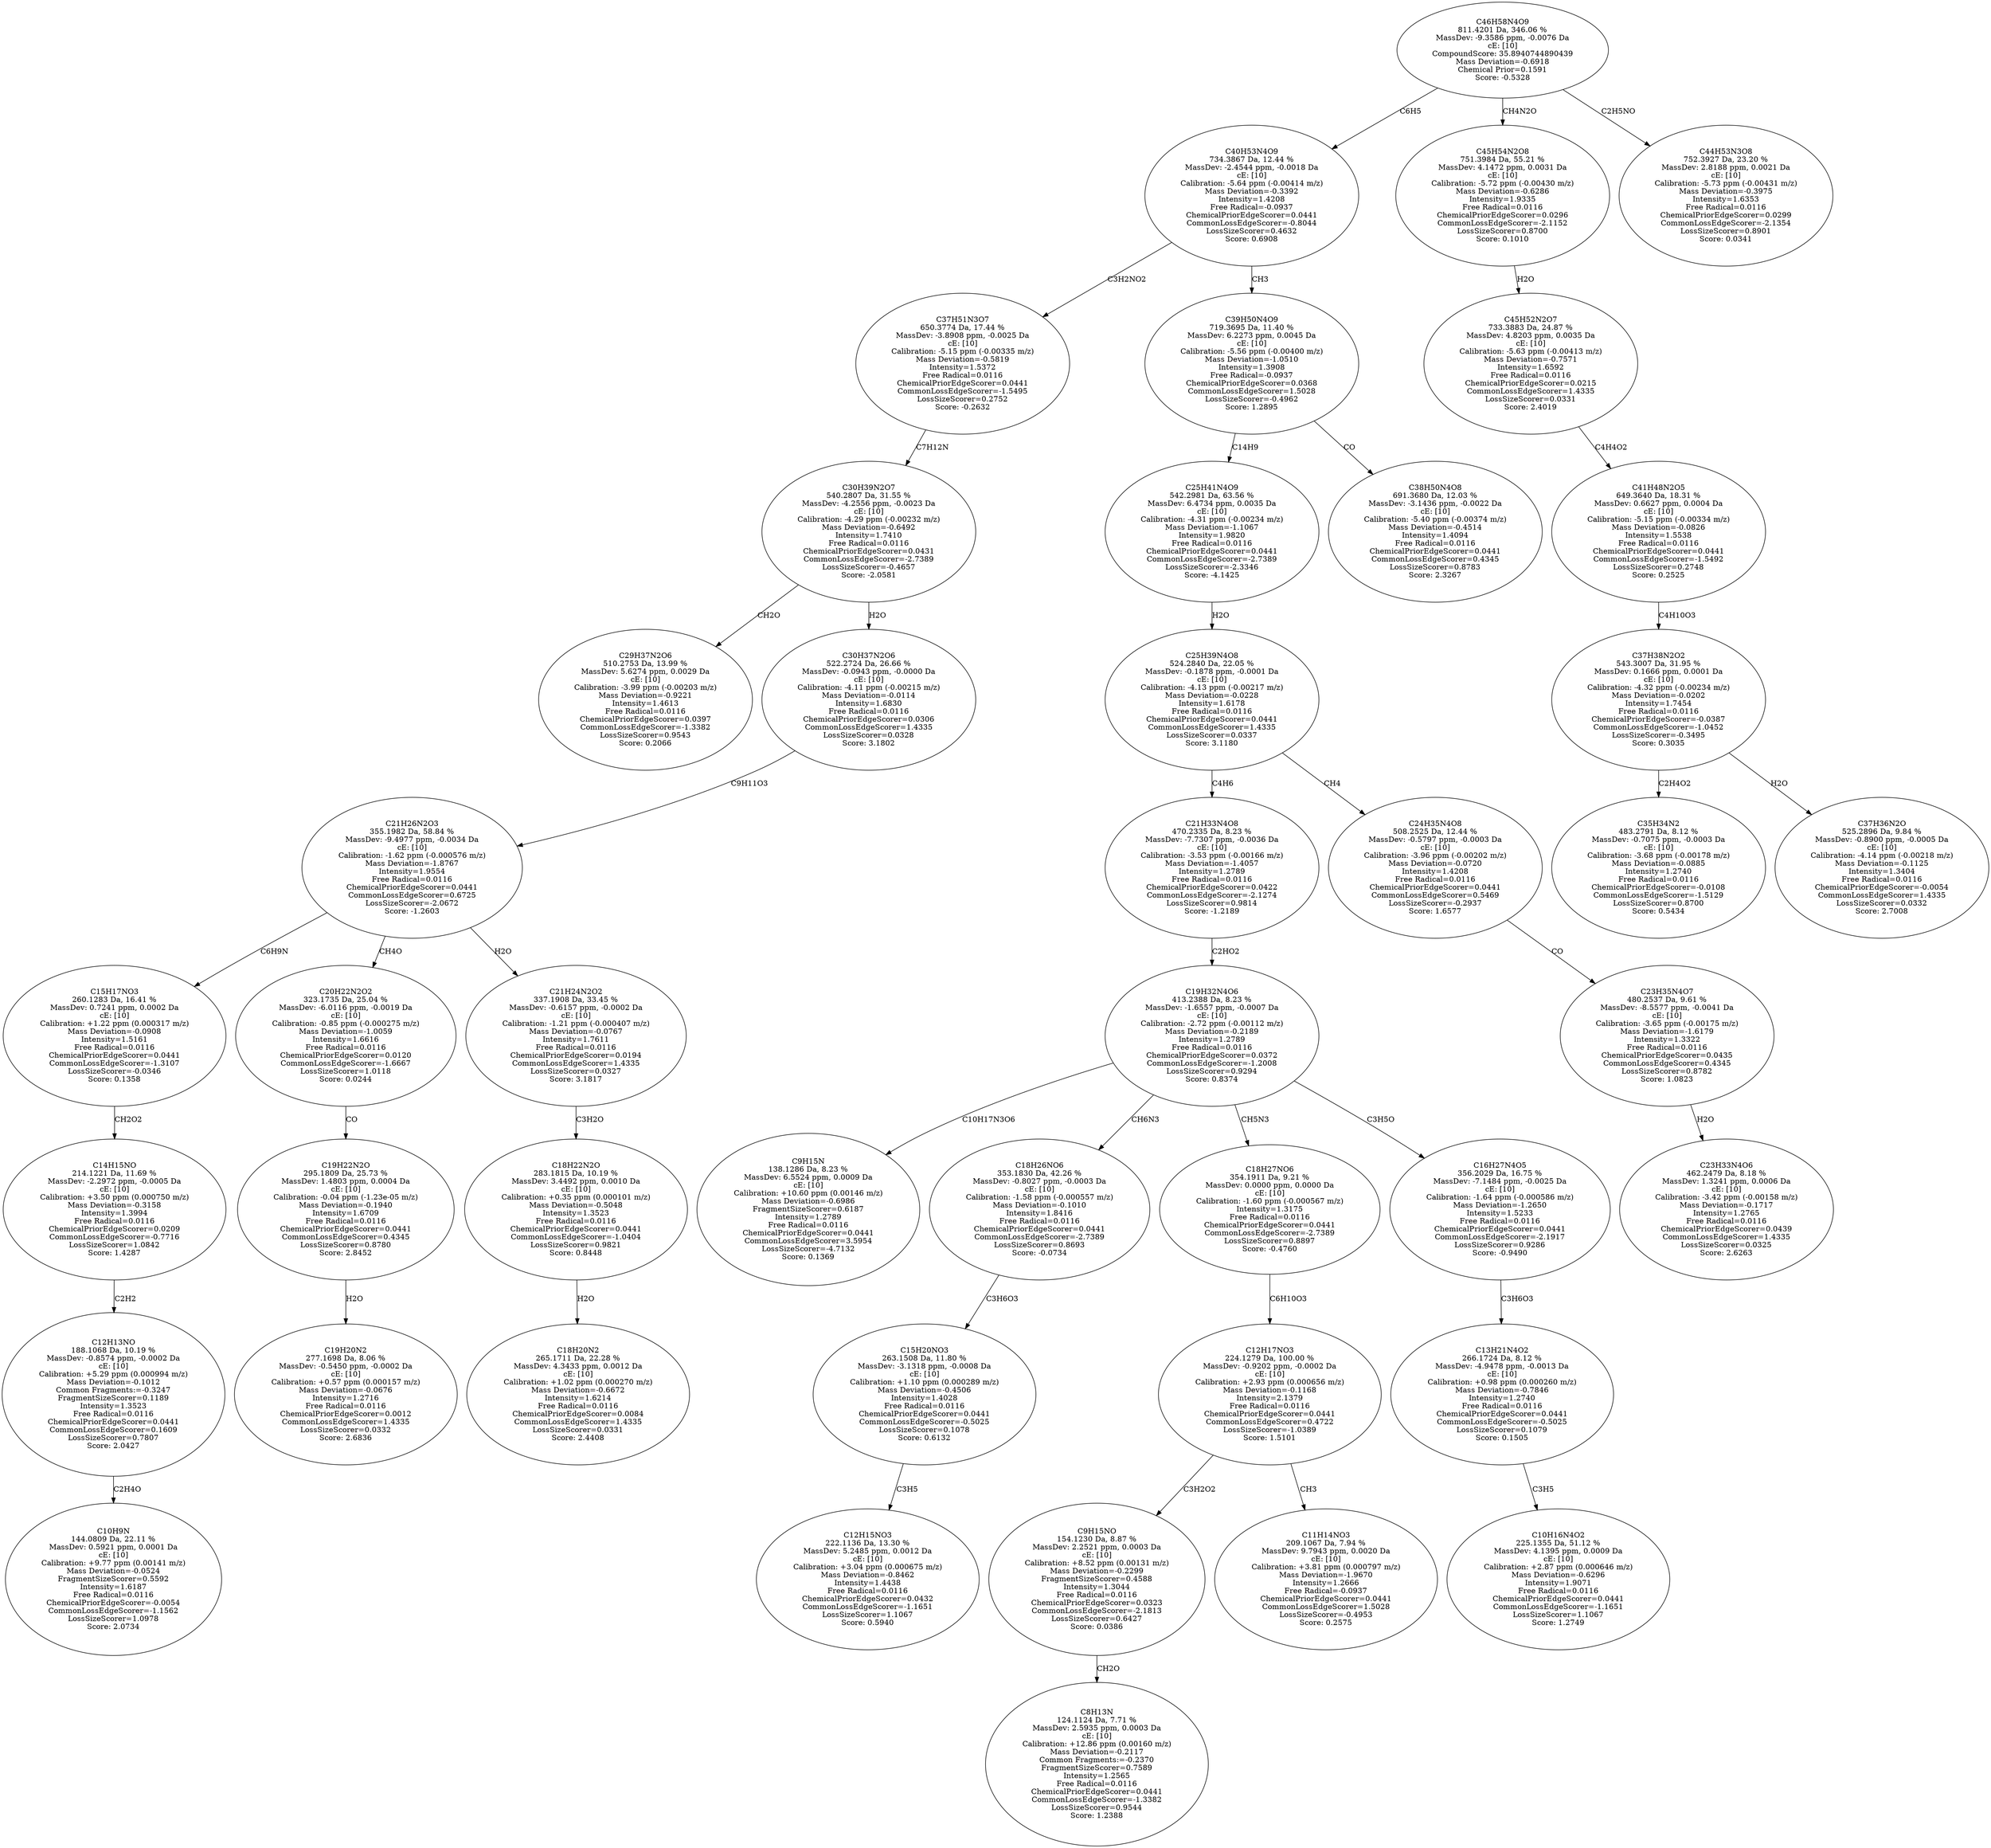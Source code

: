 strict digraph {
v1 [label="C29H37N2O6\n510.2753 Da, 13.99 %\nMassDev: 5.6274 ppm, 0.0029 Da\ncE: [10]\nCalibration: -3.99 ppm (-0.00203 m/z)\nMass Deviation=-0.9221\nIntensity=1.4613\nFree Radical=0.0116\nChemicalPriorEdgeScorer=0.0397\nCommonLossEdgeScorer=-1.3382\nLossSizeScorer=0.9543\nScore: 0.2066"];
v2 [label="C10H9N\n144.0809 Da, 22.11 %\nMassDev: 0.5921 ppm, 0.0001 Da\ncE: [10]\nCalibration: +9.77 ppm (0.00141 m/z)\nMass Deviation=-0.0524\nFragmentSizeScorer=0.5592\nIntensity=1.6187\nFree Radical=0.0116\nChemicalPriorEdgeScorer=-0.0054\nCommonLossEdgeScorer=-1.1562\nLossSizeScorer=1.0978\nScore: 2.0734"];
v3 [label="C12H13NO\n188.1068 Da, 10.19 %\nMassDev: -0.8574 ppm, -0.0002 Da\ncE: [10]\nCalibration: +5.29 ppm (0.000994 m/z)\nMass Deviation=-0.1012\nCommon Fragments:=-0.3247\nFragmentSizeScorer=0.1189\nIntensity=1.3523\nFree Radical=0.0116\nChemicalPriorEdgeScorer=0.0441\nCommonLossEdgeScorer=0.1609\nLossSizeScorer=0.7807\nScore: 2.0427"];
v4 [label="C14H15NO\n214.1221 Da, 11.69 %\nMassDev: -2.2972 ppm, -0.0005 Da\ncE: [10]\nCalibration: +3.50 ppm (0.000750 m/z)\nMass Deviation=-0.3158\nIntensity=1.3994\nFree Radical=0.0116\nChemicalPriorEdgeScorer=0.0209\nCommonLossEdgeScorer=-0.7716\nLossSizeScorer=1.0842\nScore: 1.4287"];
v5 [label="C15H17NO3\n260.1283 Da, 16.41 %\nMassDev: 0.7241 ppm, 0.0002 Da\ncE: [10]\nCalibration: +1.22 ppm (0.000317 m/z)\nMass Deviation=-0.0908\nIntensity=1.5161\nFree Radical=0.0116\nChemicalPriorEdgeScorer=0.0441\nCommonLossEdgeScorer=-1.3107\nLossSizeScorer=-0.0346\nScore: 0.1358"];
v6 [label="C19H20N2\n277.1698 Da, 8.06 %\nMassDev: -0.5450 ppm, -0.0002 Da\ncE: [10]\nCalibration: +0.57 ppm (0.000157 m/z)\nMass Deviation=-0.0676\nIntensity=1.2716\nFree Radical=0.0116\nChemicalPriorEdgeScorer=0.0012\nCommonLossEdgeScorer=1.4335\nLossSizeScorer=0.0332\nScore: 2.6836"];
v7 [label="C19H22N2O\n295.1809 Da, 25.73 %\nMassDev: 1.4803 ppm, 0.0004 Da\ncE: [10]\nCalibration: -0.04 ppm (-1.23e-05 m/z)\nMass Deviation=-0.1940\nIntensity=1.6709\nFree Radical=0.0116\nChemicalPriorEdgeScorer=0.0441\nCommonLossEdgeScorer=0.4345\nLossSizeScorer=0.8780\nScore: 2.8452"];
v8 [label="C20H22N2O2\n323.1735 Da, 25.04 %\nMassDev: -6.0116 ppm, -0.0019 Da\ncE: [10]\nCalibration: -0.85 ppm (-0.000275 m/z)\nMass Deviation=-1.0059\nIntensity=1.6616\nFree Radical=0.0116\nChemicalPriorEdgeScorer=0.0120\nCommonLossEdgeScorer=-1.6667\nLossSizeScorer=1.0118\nScore: 0.0244"];
v9 [label="C18H20N2\n265.1711 Da, 22.28 %\nMassDev: 4.3433 ppm, 0.0012 Da\ncE: [10]\nCalibration: +1.02 ppm (0.000270 m/z)\nMass Deviation=-0.6672\nIntensity=1.6214\nFree Radical=0.0116\nChemicalPriorEdgeScorer=0.0084\nCommonLossEdgeScorer=1.4335\nLossSizeScorer=0.0331\nScore: 2.4408"];
v10 [label="C18H22N2O\n283.1815 Da, 10.19 %\nMassDev: 3.4492 ppm, 0.0010 Da\ncE: [10]\nCalibration: +0.35 ppm (0.000101 m/z)\nMass Deviation=-0.5048\nIntensity=1.3523\nFree Radical=0.0116\nChemicalPriorEdgeScorer=0.0441\nCommonLossEdgeScorer=-1.0404\nLossSizeScorer=0.9821\nScore: 0.8448"];
v11 [label="C21H24N2O2\n337.1908 Da, 33.45 %\nMassDev: -0.6157 ppm, -0.0002 Da\ncE: [10]\nCalibration: -1.21 ppm (-0.000407 m/z)\nMass Deviation=-0.0767\nIntensity=1.7611\nFree Radical=0.0116\nChemicalPriorEdgeScorer=0.0194\nCommonLossEdgeScorer=1.4335\nLossSizeScorer=0.0327\nScore: 3.1817"];
v12 [label="C21H26N2O3\n355.1982 Da, 58.84 %\nMassDev: -9.4977 ppm, -0.0034 Da\ncE: [10]\nCalibration: -1.62 ppm (-0.000576 m/z)\nMass Deviation=-1.8767\nIntensity=1.9554\nFree Radical=0.0116\nChemicalPriorEdgeScorer=0.0441\nCommonLossEdgeScorer=0.6725\nLossSizeScorer=-2.0672\nScore: -1.2603"];
v13 [label="C30H37N2O6\n522.2724 Da, 26.66 %\nMassDev: -0.0943 ppm, -0.0000 Da\ncE: [10]\nCalibration: -4.11 ppm (-0.00215 m/z)\nMass Deviation=-0.0114\nIntensity=1.6830\nFree Radical=0.0116\nChemicalPriorEdgeScorer=0.0306\nCommonLossEdgeScorer=1.4335\nLossSizeScorer=0.0328\nScore: 3.1802"];
v14 [label="C30H39N2O7\n540.2807 Da, 31.55 %\nMassDev: -4.2556 ppm, -0.0023 Da\ncE: [10]\nCalibration: -4.29 ppm (-0.00232 m/z)\nMass Deviation=-0.6492\nIntensity=1.7410\nFree Radical=0.0116\nChemicalPriorEdgeScorer=0.0431\nCommonLossEdgeScorer=-2.7389\nLossSizeScorer=-0.4657\nScore: -2.0581"];
v15 [label="C37H51N3O7\n650.3774 Da, 17.44 %\nMassDev: -3.8908 ppm, -0.0025 Da\ncE: [10]\nCalibration: -5.15 ppm (-0.00335 m/z)\nMass Deviation=-0.5819\nIntensity=1.5372\nFree Radical=0.0116\nChemicalPriorEdgeScorer=0.0441\nCommonLossEdgeScorer=-1.5495\nLossSizeScorer=0.2752\nScore: -0.2632"];
v16 [label="C9H15N\n138.1286 Da, 8.23 %\nMassDev: 6.5524 ppm, 0.0009 Da\ncE: [10]\nCalibration: +10.60 ppm (0.00146 m/z)\nMass Deviation=-0.6986\nFragmentSizeScorer=0.6187\nIntensity=1.2789\nFree Radical=0.0116\nChemicalPriorEdgeScorer=0.0441\nCommonLossEdgeScorer=3.5954\nLossSizeScorer=-4.7132\nScore: 0.1369"];
v17 [label="C12H15NO3\n222.1136 Da, 13.30 %\nMassDev: 5.2485 ppm, 0.0012 Da\ncE: [10]\nCalibration: +3.04 ppm (0.000675 m/z)\nMass Deviation=-0.8462\nIntensity=1.4438\nFree Radical=0.0116\nChemicalPriorEdgeScorer=0.0432\nCommonLossEdgeScorer=-1.1651\nLossSizeScorer=1.1067\nScore: 0.5940"];
v18 [label="C15H20NO3\n263.1508 Da, 11.80 %\nMassDev: -3.1318 ppm, -0.0008 Da\ncE: [10]\nCalibration: +1.10 ppm (0.000289 m/z)\nMass Deviation=-0.4506\nIntensity=1.4028\nFree Radical=0.0116\nChemicalPriorEdgeScorer=0.0441\nCommonLossEdgeScorer=-0.5025\nLossSizeScorer=0.1078\nScore: 0.6132"];
v19 [label="C18H26NO6\n353.1830 Da, 42.26 %\nMassDev: -0.8027 ppm, -0.0003 Da\ncE: [10]\nCalibration: -1.58 ppm (-0.000557 m/z)\nMass Deviation=-0.1010\nIntensity=1.8416\nFree Radical=0.0116\nChemicalPriorEdgeScorer=0.0441\nCommonLossEdgeScorer=-2.7389\nLossSizeScorer=0.8693\nScore: -0.0734"];
v20 [label="C8H13N\n124.1124 Da, 7.71 %\nMassDev: 2.5935 ppm, 0.0003 Da\ncE: [10]\nCalibration: +12.86 ppm (0.00160 m/z)\nMass Deviation=-0.2117\nCommon Fragments:=-0.2370\nFragmentSizeScorer=0.7589\nIntensity=1.2565\nFree Radical=0.0116\nChemicalPriorEdgeScorer=0.0441\nCommonLossEdgeScorer=-1.3382\nLossSizeScorer=0.9544\nScore: 1.2388"];
v21 [label="C9H15NO\n154.1230 Da, 8.87 %\nMassDev: 2.2521 ppm, 0.0003 Da\ncE: [10]\nCalibration: +8.52 ppm (0.00131 m/z)\nMass Deviation=-0.2299\nFragmentSizeScorer=0.4588\nIntensity=1.3044\nFree Radical=0.0116\nChemicalPriorEdgeScorer=0.0323\nCommonLossEdgeScorer=-2.1813\nLossSizeScorer=0.6427\nScore: 0.0386"];
v22 [label="C11H14NO3\n209.1067 Da, 7.94 %\nMassDev: 9.7943 ppm, 0.0020 Da\ncE: [10]\nCalibration: +3.81 ppm (0.000797 m/z)\nMass Deviation=-1.9670\nIntensity=1.2666\nFree Radical=-0.0937\nChemicalPriorEdgeScorer=0.0441\nCommonLossEdgeScorer=1.5028\nLossSizeScorer=-0.4953\nScore: 0.2575"];
v23 [label="C12H17NO3\n224.1279 Da, 100.00 %\nMassDev: -0.9202 ppm, -0.0002 Da\ncE: [10]\nCalibration: +2.93 ppm (0.000656 m/z)\nMass Deviation=-0.1168\nIntensity=2.1379\nFree Radical=0.0116\nChemicalPriorEdgeScorer=0.0441\nCommonLossEdgeScorer=0.4722\nLossSizeScorer=-1.0389\nScore: 1.5101"];
v24 [label="C18H27NO6\n354.1911 Da, 9.21 %\nMassDev: 0.0000 ppm, 0.0000 Da\ncE: [10]\nCalibration: -1.60 ppm (-0.000567 m/z)\nIntensity=1.3175\nFree Radical=0.0116\nChemicalPriorEdgeScorer=0.0441\nCommonLossEdgeScorer=-2.7389\nLossSizeScorer=0.8897\nScore: -0.4760"];
v25 [label="C10H16N4O2\n225.1355 Da, 51.12 %\nMassDev: 4.1395 ppm, 0.0009 Da\ncE: [10]\nCalibration: +2.87 ppm (0.000646 m/z)\nMass Deviation=-0.6296\nIntensity=1.9071\nFree Radical=0.0116\nChemicalPriorEdgeScorer=0.0441\nCommonLossEdgeScorer=-1.1651\nLossSizeScorer=1.1067\nScore: 1.2749"];
v26 [label="C13H21N4O2\n266.1724 Da, 8.12 %\nMassDev: -4.9478 ppm, -0.0013 Da\ncE: [10]\nCalibration: +0.98 ppm (0.000260 m/z)\nMass Deviation=-0.7846\nIntensity=1.2740\nFree Radical=0.0116\nChemicalPriorEdgeScorer=0.0441\nCommonLossEdgeScorer=-0.5025\nLossSizeScorer=0.1079\nScore: 0.1505"];
v27 [label="C16H27N4O5\n356.2029 Da, 16.75 %\nMassDev: -7.1484 ppm, -0.0025 Da\ncE: [10]\nCalibration: -1.64 ppm (-0.000586 m/z)\nMass Deviation=-1.2650\nIntensity=1.5233\nFree Radical=0.0116\nChemicalPriorEdgeScorer=0.0441\nCommonLossEdgeScorer=-2.1917\nLossSizeScorer=0.9286\nScore: -0.9490"];
v28 [label="C19H32N4O6\n413.2388 Da, 8.23 %\nMassDev: -1.6557 ppm, -0.0007 Da\ncE: [10]\nCalibration: -2.72 ppm (-0.00112 m/z)\nMass Deviation=-0.2189\nIntensity=1.2789\nFree Radical=0.0116\nChemicalPriorEdgeScorer=0.0372\nCommonLossEdgeScorer=-1.2008\nLossSizeScorer=0.9294\nScore: 0.8374"];
v29 [label="C21H33N4O8\n470.2335 Da, 8.23 %\nMassDev: -7.7307 ppm, -0.0036 Da\ncE: [10]\nCalibration: -3.53 ppm (-0.00166 m/z)\nMass Deviation=-1.4057\nIntensity=1.2789\nFree Radical=0.0116\nChemicalPriorEdgeScorer=0.0422\nCommonLossEdgeScorer=-2.1274\nLossSizeScorer=0.9814\nScore: -1.2189"];
v30 [label="C23H33N4O6\n462.2479 Da, 8.18 %\nMassDev: 1.3241 ppm, 0.0006 Da\ncE: [10]\nCalibration: -3.42 ppm (-0.00158 m/z)\nMass Deviation=-0.1717\nIntensity=1.2765\nFree Radical=0.0116\nChemicalPriorEdgeScorer=0.0439\nCommonLossEdgeScorer=1.4335\nLossSizeScorer=0.0325\nScore: 2.6263"];
v31 [label="C23H35N4O7\n480.2537 Da, 9.61 %\nMassDev: -8.5577 ppm, -0.0041 Da\ncE: [10]\nCalibration: -3.65 ppm (-0.00175 m/z)\nMass Deviation=-1.6179\nIntensity=1.3322\nFree Radical=0.0116\nChemicalPriorEdgeScorer=0.0435\nCommonLossEdgeScorer=0.4345\nLossSizeScorer=0.8782\nScore: 1.0823"];
v32 [label="C24H35N4O8\n508.2525 Da, 12.44 %\nMassDev: -0.5797 ppm, -0.0003 Da\ncE: [10]\nCalibration: -3.96 ppm (-0.00202 m/z)\nMass Deviation=-0.0720\nIntensity=1.4208\nFree Radical=0.0116\nChemicalPriorEdgeScorer=0.0441\nCommonLossEdgeScorer=0.5469\nLossSizeScorer=-0.2937\nScore: 1.6577"];
v33 [label="C25H39N4O8\n524.2840 Da, 22.05 %\nMassDev: -0.1878 ppm, -0.0001 Da\ncE: [10]\nCalibration: -4.13 ppm (-0.00217 m/z)\nMass Deviation=-0.0228\nIntensity=1.6178\nFree Radical=0.0116\nChemicalPriorEdgeScorer=0.0441\nCommonLossEdgeScorer=1.4335\nLossSizeScorer=0.0337\nScore: 3.1180"];
v34 [label="C25H41N4O9\n542.2981 Da, 63.56 %\nMassDev: 6.4734 ppm, 0.0035 Da\ncE: [10]\nCalibration: -4.31 ppm (-0.00234 m/z)\nMass Deviation=-1.1067\nIntensity=1.9820\nFree Radical=0.0116\nChemicalPriorEdgeScorer=0.0441\nCommonLossEdgeScorer=-2.7389\nLossSizeScorer=-2.3346\nScore: -4.1425"];
v35 [label="C38H50N4O8\n691.3680 Da, 12.03 %\nMassDev: -3.1436 ppm, -0.0022 Da\ncE: [10]\nCalibration: -5.40 ppm (-0.00374 m/z)\nMass Deviation=-0.4514\nIntensity=1.4094\nFree Radical=0.0116\nChemicalPriorEdgeScorer=0.0441\nCommonLossEdgeScorer=0.4345\nLossSizeScorer=0.8783\nScore: 2.3267"];
v36 [label="C39H50N4O9\n719.3695 Da, 11.40 %\nMassDev: 6.2273 ppm, 0.0045 Da\ncE: [10]\nCalibration: -5.56 ppm (-0.00400 m/z)\nMass Deviation=-1.0510\nIntensity=1.3908\nFree Radical=-0.0937\nChemicalPriorEdgeScorer=0.0368\nCommonLossEdgeScorer=1.5028\nLossSizeScorer=-0.4962\nScore: 1.2895"];
v37 [label="C40H53N4O9\n734.3867 Da, 12.44 %\nMassDev: -2.4544 ppm, -0.0018 Da\ncE: [10]\nCalibration: -5.64 ppm (-0.00414 m/z)\nMass Deviation=-0.3392\nIntensity=1.4208\nFree Radical=-0.0937\nChemicalPriorEdgeScorer=0.0441\nCommonLossEdgeScorer=-0.8044\nLossSizeScorer=0.4632\nScore: 0.6908"];
v38 [label="C35H34N2\n483.2791 Da, 8.12 %\nMassDev: -0.7075 ppm, -0.0003 Da\ncE: [10]\nCalibration: -3.68 ppm (-0.00178 m/z)\nMass Deviation=-0.0885\nIntensity=1.2740\nFree Radical=0.0116\nChemicalPriorEdgeScorer=-0.0108\nCommonLossEdgeScorer=-1.5129\nLossSizeScorer=0.8700\nScore: 0.5434"];
v39 [label="C37H36N2O\n525.2896 Da, 9.84 %\nMassDev: -0.8900 ppm, -0.0005 Da\ncE: [10]\nCalibration: -4.14 ppm (-0.00218 m/z)\nMass Deviation=-0.1125\nIntensity=1.3404\nFree Radical=0.0116\nChemicalPriorEdgeScorer=-0.0054\nCommonLossEdgeScorer=1.4335\nLossSizeScorer=0.0332\nScore: 2.7008"];
v40 [label="C37H38N2O2\n543.3007 Da, 31.95 %\nMassDev: 0.1666 ppm, 0.0001 Da\ncE: [10]\nCalibration: -4.32 ppm (-0.00234 m/z)\nMass Deviation=-0.0202\nIntensity=1.7454\nFree Radical=0.0116\nChemicalPriorEdgeScorer=-0.0387\nCommonLossEdgeScorer=-1.0452\nLossSizeScorer=-0.3495\nScore: 0.3035"];
v41 [label="C41H48N2O5\n649.3640 Da, 18.31 %\nMassDev: 0.6627 ppm, 0.0004 Da\ncE: [10]\nCalibration: -5.15 ppm (-0.00334 m/z)\nMass Deviation=-0.0826\nIntensity=1.5538\nFree Radical=0.0116\nChemicalPriorEdgeScorer=0.0441\nCommonLossEdgeScorer=-1.5492\nLossSizeScorer=0.2748\nScore: 0.2525"];
v42 [label="C45H52N2O7\n733.3883 Da, 24.87 %\nMassDev: 4.8203 ppm, 0.0035 Da\ncE: [10]\nCalibration: -5.63 ppm (-0.00413 m/z)\nMass Deviation=-0.7571\nIntensity=1.6592\nFree Radical=0.0116\nChemicalPriorEdgeScorer=0.0215\nCommonLossEdgeScorer=1.4335\nLossSizeScorer=0.0331\nScore: 2.4019"];
v43 [label="C45H54N2O8\n751.3984 Da, 55.21 %\nMassDev: 4.1472 ppm, 0.0031 Da\ncE: [10]\nCalibration: -5.72 ppm (-0.00430 m/z)\nMass Deviation=-0.6286\nIntensity=1.9335\nFree Radical=0.0116\nChemicalPriorEdgeScorer=0.0296\nCommonLossEdgeScorer=-2.1152\nLossSizeScorer=0.8700\nScore: 0.1010"];
v44 [label="C44H53N3O8\n752.3927 Da, 23.20 %\nMassDev: 2.8188 ppm, 0.0021 Da\ncE: [10]\nCalibration: -5.73 ppm (-0.00431 m/z)\nMass Deviation=-0.3975\nIntensity=1.6353\nFree Radical=0.0116\nChemicalPriorEdgeScorer=0.0299\nCommonLossEdgeScorer=-2.1354\nLossSizeScorer=0.8901\nScore: 0.0341"];
v45 [label="C46H58N4O9\n811.4201 Da, 346.06 %\nMassDev: -9.3586 ppm, -0.0076 Da\ncE: [10]\nCompoundScore: 35.8940744890439\nMass Deviation=-0.6918\nChemical Prior=0.1591\nScore: -0.5328"];
v14 -> v1 [label="CH2O"];
v3 -> v2 [label="C2H4O"];
v4 -> v3 [label="C2H2"];
v5 -> v4 [label="CH2O2"];
v12 -> v5 [label="C6H9N"];
v7 -> v6 [label="H2O"];
v8 -> v7 [label="CO"];
v12 -> v8 [label="CH4O"];
v10 -> v9 [label="H2O"];
v11 -> v10 [label="C3H2O"];
v12 -> v11 [label="H2O"];
v13 -> v12 [label="C9H11O3"];
v14 -> v13 [label="H2O"];
v15 -> v14 [label="C7H12N"];
v37 -> v15 [label="C3H2NO2"];
v28 -> v16 [label="C10H17N3O6"];
v18 -> v17 [label="C3H5"];
v19 -> v18 [label="C3H6O3"];
v28 -> v19 [label="CH6N3"];
v21 -> v20 [label="CH2O"];
v23 -> v21 [label="C3H2O2"];
v23 -> v22 [label="CH3"];
v24 -> v23 [label="C6H10O3"];
v28 -> v24 [label="CH5N3"];
v26 -> v25 [label="C3H5"];
v27 -> v26 [label="C3H6O3"];
v28 -> v27 [label="C3H5O"];
v29 -> v28 [label="C2HO2"];
v33 -> v29 [label="C4H6"];
v31 -> v30 [label="H2O"];
v32 -> v31 [label="CO"];
v33 -> v32 [label="CH4"];
v34 -> v33 [label="H2O"];
v36 -> v34 [label="C14H9"];
v36 -> v35 [label="CO"];
v37 -> v36 [label="CH3"];
v45 -> v37 [label="C6H5"];
v40 -> v38 [label="C2H4O2"];
v40 -> v39 [label="H2O"];
v41 -> v40 [label="C4H10O3"];
v42 -> v41 [label="C4H4O2"];
v43 -> v42 [label="H2O"];
v45 -> v43 [label="CH4N2O"];
v45 -> v44 [label="C2H5NO"];
}